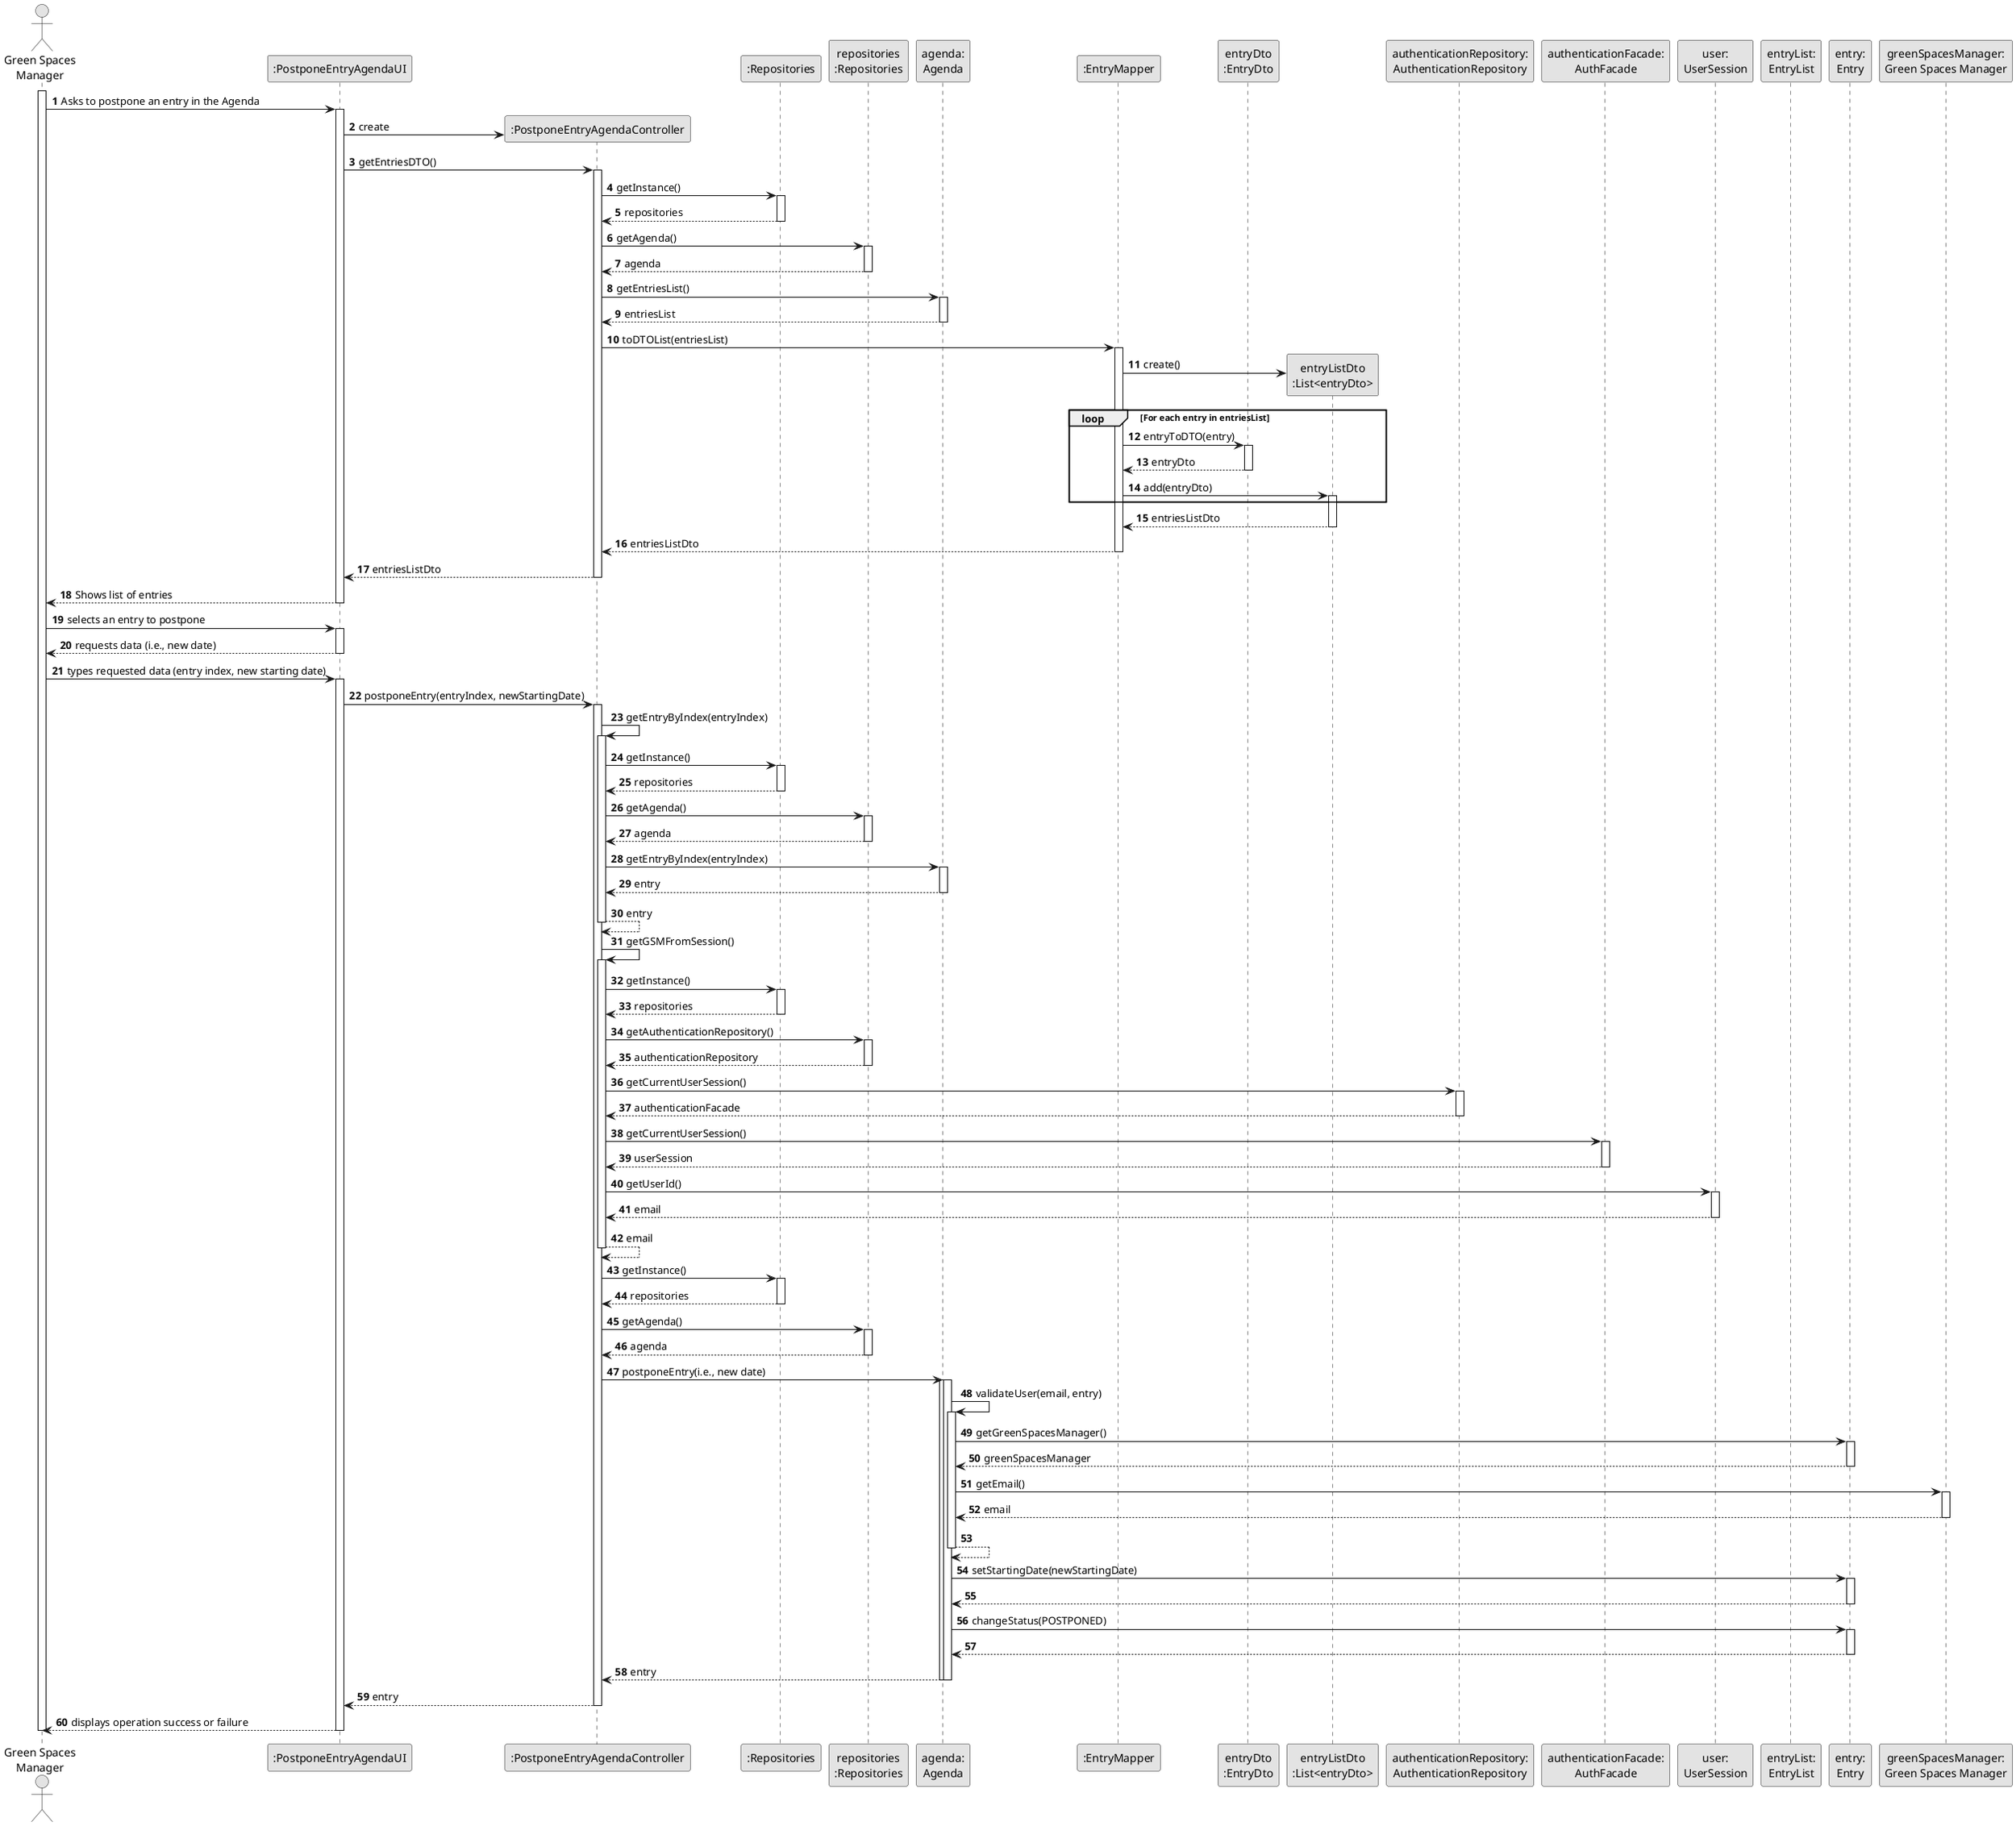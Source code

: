 @startuml
skinparam monochrome true
skinparam packageStyle rectangle
skinparam shadowing false

autonumber

'hide footbox
actor "Green Spaces\nManager" as GSM
participant ":PostponeEntryAgendaUI" as UI
participant ":PostponeEntryAgendaController" as CTRL
participant ":Repositories" as REP
participant "repositories\n:Repositories" as REPS
participant "agenda:\nAgenda" as AGENDA
participant ":EntryMapper" as entryMAPPER
participant "entryDto\n:EntryDto" as entryDTO
participant "entryListDto\n:List<entryDto>" as entryListDTO
participant "authenticationRepository:\nAuthenticationRepository" as authentication
participant "authenticationFacade:\nAuthFacade" as authFacade
participant "user:\nUserSession" as user
participant "entryList:\nEntryList" as entryList
participant "entry:\nEntry" as ENTRY
participant "greenSpacesManager:\nGreen Spaces Manager" as USER

activate GSM

    GSM -> UI : Asks to postpone an entry in the Agenda
    activate UI

        UI -> CTRL** : create

        UI -> CTRL : getEntriesDTO()
        activate CTRL

            CTRL -> REP : getInstance()
            activate REP

            REP --> CTRL: repositories
            deactivate REP

            CTRL -> REPS : getAgenda()
            activate REPS

            REPS --> CTRL: agenda
            deactivate REPS

            CTRL -> AGENDA: getEntriesList()
            activate AGENDA

            AGENDA --> CTRL : entriesList
            deactivate AGENDA

            CTRL -> entryMAPPER: toDTOList(entriesList)
            activate entryMAPPER

                entryMAPPER -> entryListDTO** : create()

                loop For each entry in entriesList

                entryMAPPER -> entryDTO: entryToDTO(entry)
                activate entryDTO

                entryDTO --> entryMAPPER: entryDto
                deactivate entryDTO

                entryMAPPER -> entryListDTO: add(entryDto)
                activate entryListDTO

                end

                entryListDTO --> entryMAPPER: entriesListDto
                deactivate entryListDTO

            entryMAPPER --> CTRL : entriesListDto
            deactivate entryMAPPER

        CTRL --> UI : entriesListDto
        deactivate CTRL

    UI --> GSM : Shows list of entries
    deactivate UI

    GSM -> UI : selects an entry to postpone
    activate UI

    UI --> GSM : requests data (i.e., new date)
    deactivate UI

    GSM -> UI : types requested data (entry index, new starting date)
    activate UI

        UI -> CTRL: postponeEntry(entryIndex, newStartingDate)
        activate CTRL

            CTRL -> CTRL: getEntryByIndex(entryIndex)
            activate CTRL

            CTRL -> REP: getInstance()
            activate REP

            REP --> CTRL: repositories
            deactivate REP

            CTRL -> REPS: getAgenda()
            activate REPS

            REPS --> CTRL: agenda
            deactivate REPS

            CTRL -> AGENDA: getEntryByIndex(entryIndex)
            activate AGENDA

            AGENDA --> CTRL: entry
            deactivate AGENDA

            CTRL --> CTRL: entry
            deactivate CTRL

            CTRL -> CTRL: getGSMFromSession()
            activate CTRL

            CTRL -> REP: getInstance()
            activate REP

            REP --> CTRL: repositories
            deactivate REP

            CTRL -> REPS: getAuthenticationRepository()
            activate REPS

            REPS --> CTRL: authenticationRepository
            deactivate REPS

            CTRL -> authentication: getCurrentUserSession()
            activate authentication

            authentication --> CTRL: authenticationFacade
            deactivate authentication

            CTRL -> authFacade: getCurrentUserSession()
            activate authFacade

            authFacade --> CTRL: userSession
            deactivate authFacade

            CTRL -> user: getUserId()
            activate user

            user --> CTRL: email
            deactivate user

            CTRL --> CTRL: email
            deactivate CTRL
CTRL -> REP: getInstance()
            activate REP

            REP --> CTRL: repositories
            deactivate REP

            CTRL -> REPS: getAgenda()
            activate REPS

            REPS --> CTRL: agenda
            deactivate REPS

            CTRL -> AGENDA: postponeEntry(i.e., new date)
            activate AGENDA


                            activate AGENDA

                                AGENDA -> AGENDA: validateUser(email, entry)
                                activate AGENDA

                                AGENDA -> ENTRY: getGreenSpacesManager()
                                activate ENTRY

                                ENTRY --> AGENDA: greenSpacesManager
                                deactivate ENTRY

                                AGENDA -> USER: getEmail()
                                activate USER

                                USER --> AGENDA: email
                                deactivate USER

                                AGENDA --> AGENDA
                                deactivate AGENDA

                                AGENDA -> ENTRY : setStartingDate(newStartingDate)
                                activate ENTRY

                                ENTRY --> AGENDA
                                deactivate ENTRY

                                AGENDA -> ENTRY : changeStatus(POSTPONED)
                                activate ENTRY

                                ENTRY --> AGENDA
                                deactivate ENTRY


                                AGENDA --> CTRL: entry
                                deactivate AGENDA

            deactivate AGENDA

        CTRL --> UI: entry
        deactivate CTRL

    UI --> GSM: displays operation success or failure
    deactivate UI

deactivate GSM

@enduml
